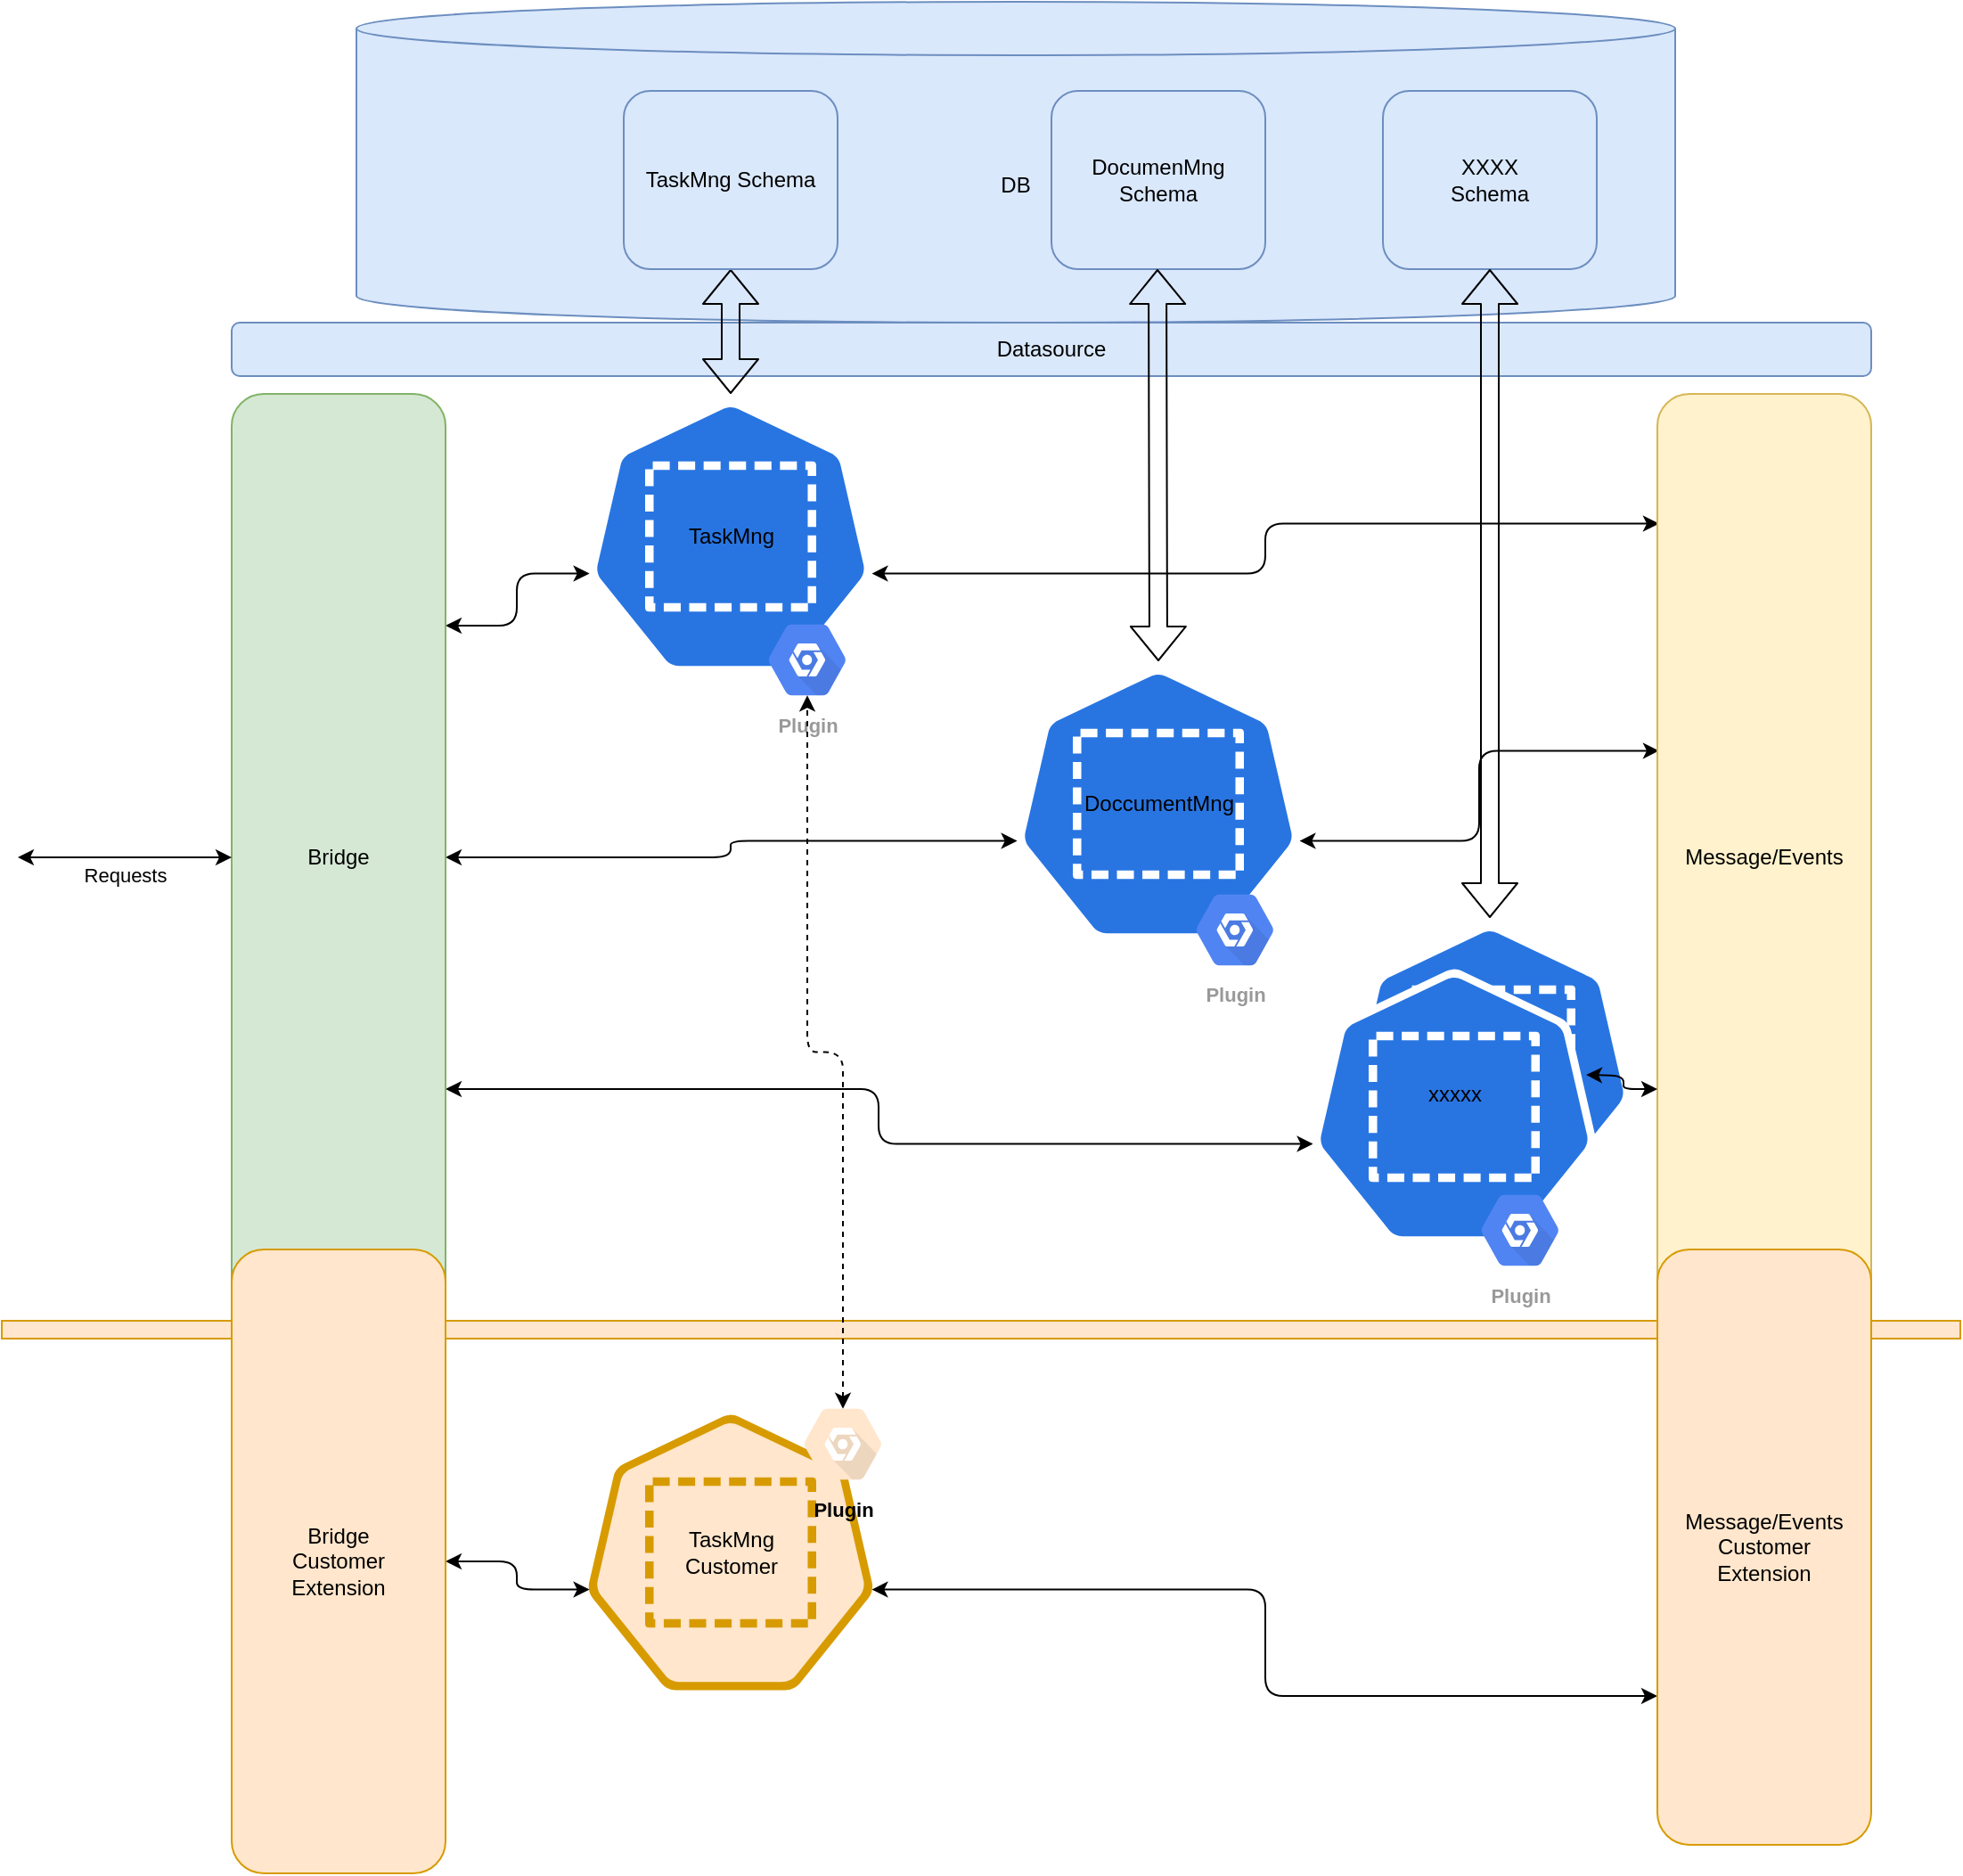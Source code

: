 <mxfile version="17.4.1" type="github">
  <diagram id="Ht1M8jgEwFfnCIfOTk4-" name="Page-1">
    <mxGraphModel dx="3167" dy="1910" grid="1" gridSize="10" guides="1" tooltips="1" connect="1" arrows="1" fold="1" page="1" pageScale="1" pageWidth="1169" pageHeight="827" math="0" shadow="0">
      <root>
        <mxCell id="0" />
        <mxCell id="1" parent="0" />
        <mxCell id="zwWVl97MMEdyPd3AgMI6-21" value="&lt;div&gt;xxxxx&lt;/div&gt;&lt;div&gt;&lt;br&gt;&lt;/div&gt;" style="sketch=0;html=1;dashed=0;whitespace=wrap;fillColor=#2875E2;strokeColor=#ffffff;points=[[0.005,0.63,0],[0.1,0.2,0],[0.9,0.2,0],[0.5,0,0],[0.995,0.63,0],[0.72,0.99,0],[0.5,1,0],[0.28,0.99,0]];shape=mxgraph.kubernetes.icon;prIcon=ns" parent="1" vertex="1">
          <mxGeometry x="-414" y="334" width="160" height="160" as="geometry" />
        </mxCell>
        <mxCell id="zwWVl97MMEdyPd3AgMI6-15" style="edgeStyle=orthogonalEdgeStyle;rounded=1;orthogonalLoop=1;jettySize=auto;html=1;exitX=0.995;exitY=0.63;exitDx=0;exitDy=0;exitPerimeter=0;entryX=0.008;entryY=0.14;entryDx=0;entryDy=0;entryPerimeter=0;startArrow=classic;startFill=1;" parent="1" source="zwWVl97MMEdyPd3AgMI6-2" target="zwWVl97MMEdyPd3AgMI6-9" edge="1">
          <mxGeometry relative="1" as="geometry" />
        </mxCell>
        <mxCell id="zwWVl97MMEdyPd3AgMI6-2" value="TaskMng" style="sketch=0;html=1;dashed=0;whitespace=wrap;fillColor=#2875E2;strokeColor=#ffffff;points=[[0.005,0.63,0],[0.1,0.2,0],[0.9,0.2,0],[0.5,0,0],[0.995,0.63,0],[0.72,0.99,0],[0.5,1,0],[0.28,0.99,0]];shape=mxgraph.kubernetes.icon;prIcon=ns" parent="1" vertex="1">
          <mxGeometry x="-840" y="40" width="160" height="160" as="geometry" />
        </mxCell>
        <mxCell id="zwWVl97MMEdyPd3AgMI6-16" style="edgeStyle=orthogonalEdgeStyle;rounded=1;orthogonalLoop=1;jettySize=auto;html=1;exitX=0.995;exitY=0.63;exitDx=0;exitDy=0;exitPerimeter=0;entryX=0.008;entryY=0.385;entryDx=0;entryDy=0;entryPerimeter=0;startArrow=classic;startFill=1;" parent="1" source="zwWVl97MMEdyPd3AgMI6-5" target="zwWVl97MMEdyPd3AgMI6-9" edge="1">
          <mxGeometry relative="1" as="geometry" />
        </mxCell>
        <mxCell id="zwWVl97MMEdyPd3AgMI6-5" value="DoccumentMng" style="sketch=0;html=1;dashed=0;whitespace=wrap;fillColor=#2875E2;strokeColor=#ffffff;points=[[0.005,0.63,0],[0.1,0.2,0],[0.9,0.2,0],[0.5,0,0],[0.995,0.63,0],[0.72,0.99,0],[0.5,1,0],[0.28,0.99,0]];shape=mxgraph.kubernetes.icon;prIcon=ns" parent="1" vertex="1">
          <mxGeometry x="-600" y="190" width="160" height="160" as="geometry" />
        </mxCell>
        <mxCell id="zwWVl97MMEdyPd3AgMI6-11" style="edgeStyle=orthogonalEdgeStyle;rounded=1;orthogonalLoop=1;jettySize=auto;html=1;exitX=1;exitY=0.25;exitDx=0;exitDy=0;entryX=0.005;entryY=0.63;entryDx=0;entryDy=0;entryPerimeter=0;startArrow=classic;startFill=1;" parent="1" source="zwWVl97MMEdyPd3AgMI6-6" target="zwWVl97MMEdyPd3AgMI6-2" edge="1">
          <mxGeometry relative="1" as="geometry" />
        </mxCell>
        <mxCell id="zwWVl97MMEdyPd3AgMI6-12" style="edgeStyle=orthogonalEdgeStyle;rounded=1;orthogonalLoop=1;jettySize=auto;html=1;exitX=1;exitY=0.5;exitDx=0;exitDy=0;entryX=0.005;entryY=0.63;entryDx=0;entryDy=0;entryPerimeter=0;startArrow=classic;startFill=1;" parent="1" source="zwWVl97MMEdyPd3AgMI6-6" target="zwWVl97MMEdyPd3AgMI6-5" edge="1">
          <mxGeometry relative="1" as="geometry" />
        </mxCell>
        <mxCell id="zwWVl97MMEdyPd3AgMI6-14" style="edgeStyle=orthogonalEdgeStyle;rounded=1;orthogonalLoop=1;jettySize=auto;html=1;exitX=1;exitY=0.75;exitDx=0;exitDy=0;entryX=0.005;entryY=0.63;entryDx=0;entryDy=0;entryPerimeter=0;startArrow=classic;startFill=1;" parent="1" source="zwWVl97MMEdyPd3AgMI6-6" target="zwWVl97MMEdyPd3AgMI6-20" edge="1">
          <mxGeometry relative="1" as="geometry">
            <mxPoint x="-423.2" y="490.8" as="targetPoint" />
          </mxGeometry>
        </mxCell>
        <mxCell id="zwWVl97MMEdyPd3AgMI6-6" value="Bridge" style="rounded=1;whiteSpace=wrap;html=1;fillColor=#d5e8d4;strokeColor=#82b366;" parent="1" vertex="1">
          <mxGeometry x="-1040" y="40" width="120" height="520" as="geometry" />
        </mxCell>
        <mxCell id="zwWVl97MMEdyPd3AgMI6-7" value="" style="endArrow=classic;html=1;rounded=0;entryX=0;entryY=0.5;entryDx=0;entryDy=0;startArrow=classic;startFill=1;" parent="1" target="zwWVl97MMEdyPd3AgMI6-6" edge="1">
          <mxGeometry width="50" height="50" relative="1" as="geometry">
            <mxPoint x="-1160" y="300" as="sourcePoint" />
            <mxPoint x="-1050" y="290" as="targetPoint" />
          </mxGeometry>
        </mxCell>
        <mxCell id="zwWVl97MMEdyPd3AgMI6-8" value="&lt;div&gt;Requests&lt;/div&gt;" style="edgeLabel;html=1;align=center;verticalAlign=middle;resizable=0;points=[];" parent="zwWVl97MMEdyPd3AgMI6-7" vertex="1" connectable="0">
          <mxGeometry x="-0.415" y="-1" relative="1" as="geometry">
            <mxPoint x="25" y="9" as="offset" />
          </mxGeometry>
        </mxCell>
        <mxCell id="zwWVl97MMEdyPd3AgMI6-9" value="Message/Events" style="rounded=1;whiteSpace=wrap;html=1;fillColor=#fff2cc;strokeColor=#d6b656;" parent="1" vertex="1">
          <mxGeometry x="-240" y="40" width="120" height="520" as="geometry" />
        </mxCell>
        <mxCell id="zwWVl97MMEdyPd3AgMI6-18" style="edgeStyle=orthogonalEdgeStyle;rounded=1;orthogonalLoop=1;jettySize=auto;html=1;exitX=0.9;exitY=0.2;exitDx=0;exitDy=0;exitPerimeter=0;entryX=0;entryY=0.75;entryDx=0;entryDy=0;startArrow=classic;startFill=1;" parent="1" target="zwWVl97MMEdyPd3AgMI6-9" edge="1">
          <mxGeometry relative="1" as="geometry">
            <mxPoint x="-280" y="422" as="sourcePoint" />
          </mxGeometry>
        </mxCell>
        <mxCell id="zwWVl97MMEdyPd3AgMI6-20" value="&lt;div&gt;xxxxx&lt;/div&gt;&lt;div&gt;&lt;br&gt;&lt;/div&gt;" style="sketch=0;html=1;dashed=0;whitespace=wrap;fillColor=#2875E2;strokeColor=#ffffff;points=[[0.005,0.63,0],[0.1,0.2,0],[0.9,0.2,0],[0.5,0,0],[0.995,0.63,0],[0.72,0.99,0],[0.5,1,0],[0.28,0.99,0]];shape=mxgraph.kubernetes.icon;prIcon=ns" parent="1" vertex="1">
          <mxGeometry x="-434" y="360" width="160" height="160" as="geometry" />
        </mxCell>
        <mxCell id="zwWVl97MMEdyPd3AgMI6-28" value="&lt;div&gt;Plugin&lt;/div&gt;" style="sketch=0;html=1;fillColor=#5184F3;strokeColor=none;verticalAlign=top;labelPosition=center;verticalLabelPosition=bottom;align=center;spacingTop=-6;fontSize=11;fontStyle=1;fontColor=#999999;shape=mxgraph.gcp2.hexIcon;prIcon=placeholder" parent="1" vertex="1">
          <mxGeometry x="-350" y="480" width="66" height="58.5" as="geometry" />
        </mxCell>
        <mxCell id="zwWVl97MMEdyPd3AgMI6-31" value="&lt;div&gt;Plugin&lt;/div&gt;" style="sketch=0;html=1;fillColor=#5184F3;strokeColor=none;verticalAlign=top;labelPosition=center;verticalLabelPosition=bottom;align=center;spacingTop=-6;fontSize=11;fontStyle=1;fontColor=#999999;shape=mxgraph.gcp2.hexIcon;prIcon=placeholder" parent="1" vertex="1">
          <mxGeometry x="-510" y="311.5" width="66" height="58.5" as="geometry" />
        </mxCell>
        <mxCell id="zwWVl97MMEdyPd3AgMI6-32" value="&lt;div&gt;Plugin&lt;/div&gt;" style="sketch=0;html=1;fillColor=#5184F3;strokeColor=none;verticalAlign=top;labelPosition=center;verticalLabelPosition=bottom;align=center;spacingTop=-6;fontSize=11;fontStyle=1;fontColor=#999999;shape=mxgraph.gcp2.hexIcon;prIcon=placeholder" parent="1" vertex="1">
          <mxGeometry x="-750" y="160" width="66" height="58.5" as="geometry" />
        </mxCell>
        <mxCell id="zwWVl97MMEdyPd3AgMI6-33" value="" style="rounded=0;whiteSpace=wrap;html=1;fillColor=#ffe6cc;strokeColor=#d79b00;" parent="1" vertex="1">
          <mxGeometry x="-1169" y="560" width="1099" height="10" as="geometry" />
        </mxCell>
        <mxCell id="zwWVl97MMEdyPd3AgMI6-41" style="edgeStyle=orthogonalEdgeStyle;rounded=1;orthogonalLoop=1;jettySize=auto;html=1;exitX=0.995;exitY=0.63;exitDx=0;exitDy=0;exitPerimeter=0;entryX=0;entryY=0.75;entryDx=0;entryDy=0;startArrow=classic;startFill=1;" parent="1" source="zwWVl97MMEdyPd3AgMI6-34" target="zwWVl97MMEdyPd3AgMI6-40" edge="1">
          <mxGeometry relative="1" as="geometry" />
        </mxCell>
        <mxCell id="zwWVl97MMEdyPd3AgMI6-34" value="&lt;div&gt;TaskMng&lt;/div&gt;&lt;div&gt;Customer&lt;br&gt;&lt;/div&gt;" style="sketch=0;html=1;dashed=0;whitespace=wrap;fillColor=#ffe6cc;strokeColor=#d79b00;points=[[0.005,0.63,0],[0.1,0.2,0],[0.9,0.2,0],[0.5,0,0],[0.995,0.63,0],[0.72,0.99,0],[0.5,1,0],[0.28,0.99,0]];shape=mxgraph.kubernetes.icon;prIcon=ns" parent="1" vertex="1">
          <mxGeometry x="-840" y="610" width="160" height="160" as="geometry" />
        </mxCell>
        <mxCell id="zwWVl97MMEdyPd3AgMI6-39" style="edgeStyle=orthogonalEdgeStyle;rounded=1;orthogonalLoop=1;jettySize=auto;html=1;exitX=0.5;exitY=0.16;exitDx=0;exitDy=0;exitPerimeter=0;entryX=0.5;entryY=0.84;entryDx=0;entryDy=0;entryPerimeter=0;startArrow=classic;startFill=1;dashed=1;" parent="1" source="zwWVl97MMEdyPd3AgMI6-36" target="zwWVl97MMEdyPd3AgMI6-32" edge="1">
          <mxGeometry relative="1" as="geometry" />
        </mxCell>
        <mxCell id="zwWVl97MMEdyPd3AgMI6-36" value="&lt;div&gt;Plugin&lt;/div&gt;" style="sketch=0;html=1;fillColor=#ffe6cc;strokeColor=#d79b00;verticalAlign=top;labelPosition=center;verticalLabelPosition=bottom;align=center;spacingTop=-6;fontSize=11;fontStyle=1;shape=mxgraph.gcp2.hexIcon;prIcon=placeholder" parent="1" vertex="1">
          <mxGeometry x="-730" y="600" width="66" height="58.5" as="geometry" />
        </mxCell>
        <mxCell id="zwWVl97MMEdyPd3AgMI6-38" style="edgeStyle=orthogonalEdgeStyle;rounded=1;orthogonalLoop=1;jettySize=auto;html=1;exitX=1;exitY=0.5;exitDx=0;exitDy=0;entryX=0.005;entryY=0.63;entryDx=0;entryDy=0;entryPerimeter=0;startArrow=classic;startFill=1;" parent="1" source="zwWVl97MMEdyPd3AgMI6-37" target="zwWVl97MMEdyPd3AgMI6-34" edge="1">
          <mxGeometry relative="1" as="geometry" />
        </mxCell>
        <mxCell id="zwWVl97MMEdyPd3AgMI6-37" value="&lt;div&gt;Bridge &lt;br&gt;&lt;/div&gt;&lt;div&gt;Customer &lt;br&gt;&lt;/div&gt;&lt;div&gt;Extension&lt;/div&gt;" style="rounded=1;whiteSpace=wrap;html=1;fillColor=#ffe6cc;strokeColor=#d79b00;" parent="1" vertex="1">
          <mxGeometry x="-1040" y="520" width="120" height="350" as="geometry" />
        </mxCell>
        <mxCell id="zwWVl97MMEdyPd3AgMI6-40" value="&lt;div&gt;Message/Events&lt;/div&gt;&lt;div&gt;Customer &lt;br&gt;&lt;/div&gt;&lt;div&gt;Extension&lt;br&gt;&lt;/div&gt;" style="rounded=1;whiteSpace=wrap;html=1;fillColor=#ffe6cc;strokeColor=#d79b00;" parent="1" vertex="1">
          <mxGeometry x="-240" y="520" width="120" height="334" as="geometry" />
        </mxCell>
        <mxCell id="zwWVl97MMEdyPd3AgMI6-42" value="DB" style="shape=cylinder3;whiteSpace=wrap;html=1;boundedLbl=1;backgroundOutline=1;size=15;fillColor=#dae8fc;strokeColor=#6c8ebf;" parent="1" vertex="1">
          <mxGeometry x="-970" y="-180" width="740" height="180" as="geometry" />
        </mxCell>
        <mxCell id="zwWVl97MMEdyPd3AgMI6-44" value="Datasource" style="rounded=1;whiteSpace=wrap;html=1;fillColor=#dae8fc;strokeColor=#6c8ebf;" parent="1" vertex="1">
          <mxGeometry x="-1040" width="920" height="30" as="geometry" />
        </mxCell>
        <mxCell id="N2HyumITKaTLzXnVmCS5-1" value="" style="shape=flexArrow;endArrow=classic;startArrow=classic;html=1;rounded=1;exitX=0.5;exitY=0;exitDx=0;exitDy=0;exitPerimeter=0;" edge="1" parent="1" source="zwWVl97MMEdyPd3AgMI6-2" target="N2HyumITKaTLzXnVmCS5-2">
          <mxGeometry width="100" height="100" relative="1" as="geometry">
            <mxPoint x="-830" y="40" as="sourcePoint" />
            <mxPoint x="-760" y="-60" as="targetPoint" />
          </mxGeometry>
        </mxCell>
        <mxCell id="N2HyumITKaTLzXnVmCS5-2" value="TaskMng Schema" style="rounded=1;whiteSpace=wrap;html=1;fillColor=#dae8fc;strokeColor=#6c8ebf;" vertex="1" parent="1">
          <mxGeometry x="-820" y="-130" width="120" height="100" as="geometry" />
        </mxCell>
        <mxCell id="N2HyumITKaTLzXnVmCS5-3" value="DocumenMng Schema" style="rounded=1;whiteSpace=wrap;html=1;fillColor=#dae8fc;strokeColor=#6c8ebf;" vertex="1" parent="1">
          <mxGeometry x="-580" y="-130" width="120" height="100" as="geometry" />
        </mxCell>
        <mxCell id="N2HyumITKaTLzXnVmCS5-4" value="" style="shape=flexArrow;endArrow=classic;startArrow=classic;html=1;rounded=1;exitX=0.5;exitY=0;exitDx=0;exitDy=0;exitPerimeter=0;" edge="1" parent="1" source="zwWVl97MMEdyPd3AgMI6-5">
          <mxGeometry width="100" height="100" relative="1" as="geometry">
            <mxPoint x="-520.5" y="40" as="sourcePoint" />
            <mxPoint x="-520.5" y="-30" as="targetPoint" />
          </mxGeometry>
        </mxCell>
        <mxCell id="N2HyumITKaTLzXnVmCS5-5" value="&lt;div&gt;XXXX&lt;/div&gt;&lt;div&gt;Schema&lt;/div&gt;" style="rounded=1;whiteSpace=wrap;html=1;fillColor=#dae8fc;strokeColor=#6c8ebf;" vertex="1" parent="1">
          <mxGeometry x="-394" y="-130" width="120" height="100" as="geometry" />
        </mxCell>
        <mxCell id="N2HyumITKaTLzXnVmCS5-6" value="" style="shape=flexArrow;endArrow=classic;startArrow=classic;html=1;rounded=1;exitX=0.5;exitY=0;exitDx=0;exitDy=0;exitPerimeter=0;entryX=0.5;entryY=1;entryDx=0;entryDy=0;" edge="1" parent="1" source="zwWVl97MMEdyPd3AgMI6-21" target="N2HyumITKaTLzXnVmCS5-5">
          <mxGeometry width="100" height="100" relative="1" as="geometry">
            <mxPoint x="-630" y="400" as="sourcePoint" />
            <mxPoint x="-530" y="300" as="targetPoint" />
          </mxGeometry>
        </mxCell>
      </root>
    </mxGraphModel>
  </diagram>
</mxfile>
